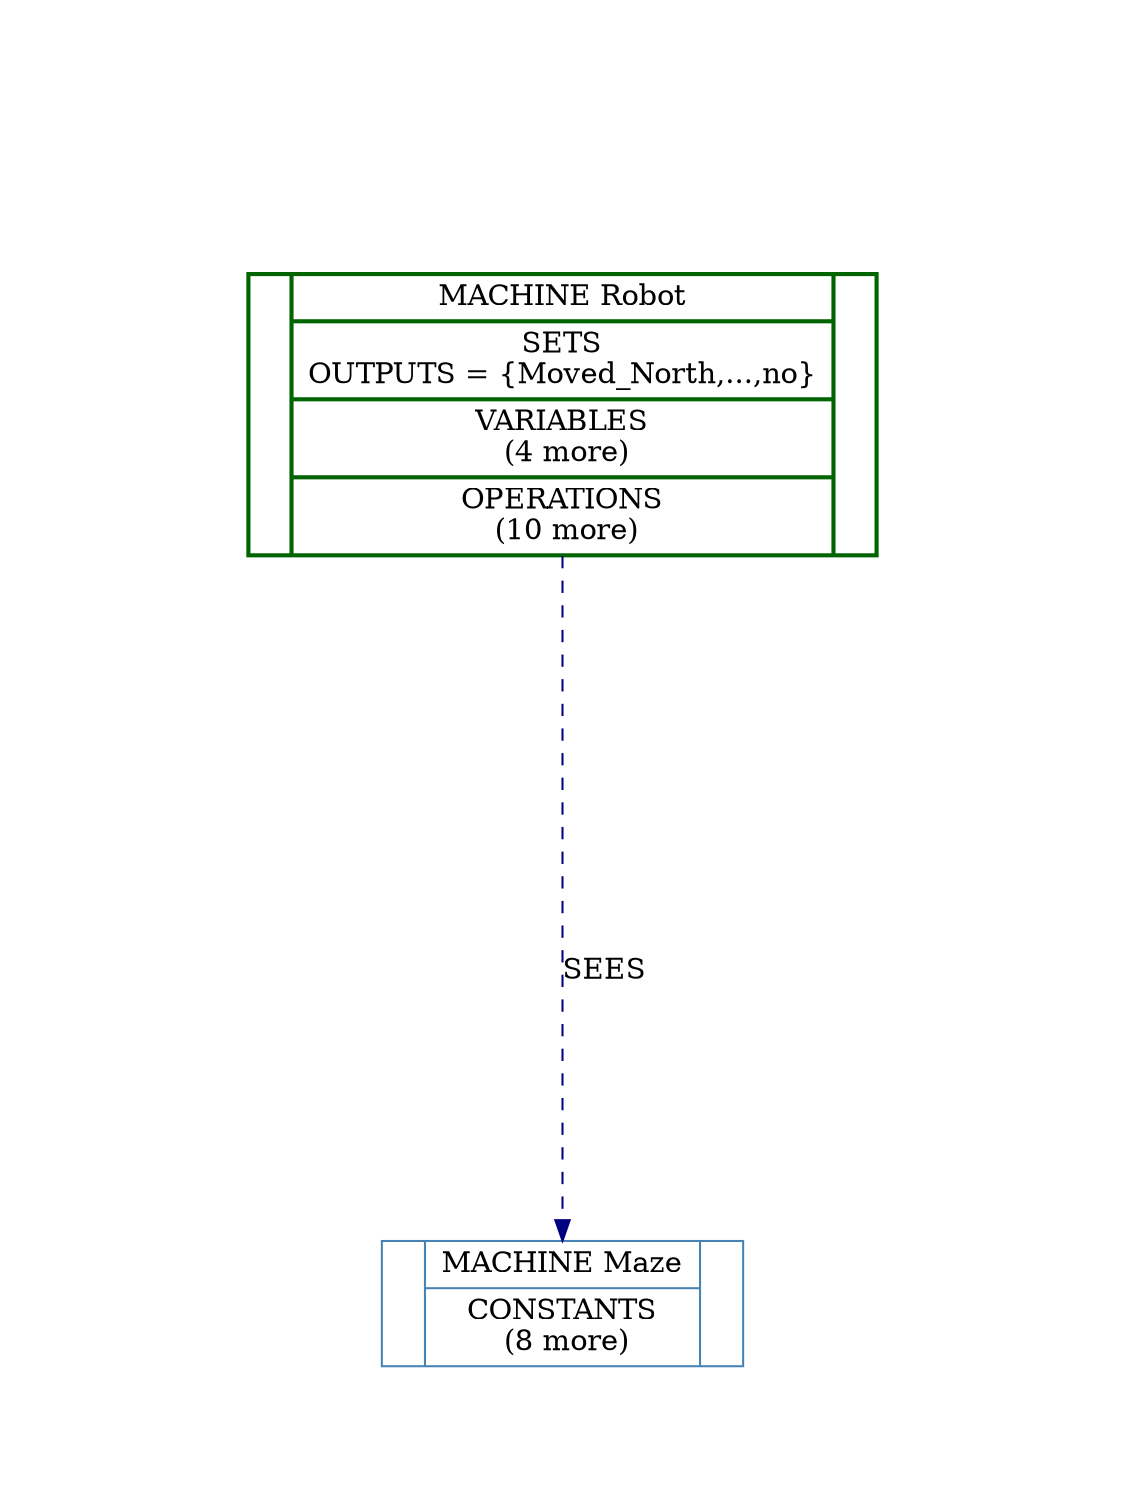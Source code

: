 digraph module_hierarchy {
  graph [page="8.5, 11",ratio=fill,size="7.5,10"];
  1 [shape=record, style=bold, color=darkgreen, label="|{MACHINE Robot\n|SETS\nOUTPUTS = \{Moved_North,...,no\}\n|VARIABLES\n (4 more)|OPERATIONS\n (10 more)}|"];
  2 [shape=record, color=steelblue, label="|{MACHINE Maze\n|CONSTANTS\n (8 more)}|"];
  1 -> 2 [label="SEES",color=navyblue,style=dashed];
}
